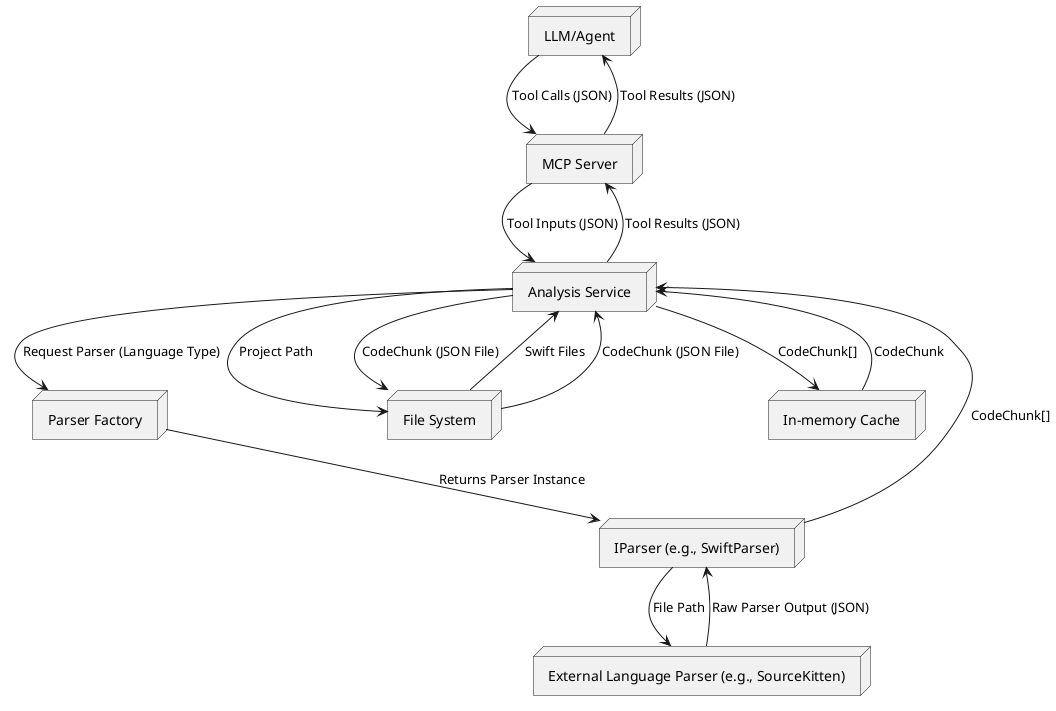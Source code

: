 @startuml

node "LLM/Agent" as LLM
node "MCP Server" as Server
node "Analysis Service" as AS
node "Parser Factory" as PF
node "IParser (e.g., SwiftParser)" as Parser
node "External Language Parser (e.g., SourceKitten)" as ELP
node "File System" as FS
node "In-memory Cache" as Cache

LLM --> Server : Tool Calls (JSON)
Server --> AS : Tool Inputs (JSON)

AS --> FS : Project Path
FS --> AS : Swift Files

AS --> PF : Request Parser (Language Type)
PF --> Parser : Returns Parser Instance
Parser --> ELP : File Path
ELP --> Parser : Raw Parser Output (JSON)
Parser --> AS : CodeChunk[]

AS --> Cache : CodeChunk[]
AS --> FS : CodeChunk (JSON File)

FS --> AS : CodeChunk (JSON File)
Cache --> AS : CodeChunk

AS --> Server : Tool Results (JSON)
Server --> LLM : Tool Results (JSON)

@enduml